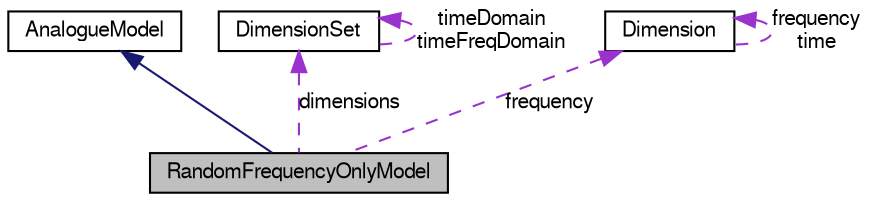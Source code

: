 digraph G
{
  edge [fontname="FreeSans",fontsize="10",labelfontname="FreeSans",labelfontsize="10"];
  node [fontname="FreeSans",fontsize="10",shape=record];
  Node1 [label="RandomFrequencyOnlyModel",height=0.2,width=0.4,color="black", fillcolor="grey75", style="filled" fontcolor="black"];
  Node2 -> Node1 [dir=back,color="midnightblue",fontsize="10",style="solid",fontname="FreeSans"];
  Node2 [label="AnalogueModel",height=0.2,width=0.4,color="black", fillcolor="white", style="filled",URL="$a00007.html",tooltip="Interface for the analogue models of the physical layer."];
  Node3 -> Node1 [dir=back,color="darkorchid3",fontsize="10",style="dashed",label="dimensions",fontname="FreeSans"];
  Node3 [label="DimensionSet",height=0.2,width=0.4,color="black", fillcolor="white", style="filled",URL="$a00084.html",tooltip="Represents a set of dimensions which is used to define over which dimensions a mapping..."];
  Node3 -> Node3 [dir=back,color="darkorchid3",fontsize="10",style="dashed",label="timeDomain\ntimeFreqDomain",fontname="FreeSans"];
  Node4 -> Node1 [dir=back,color="darkorchid3",fontsize="10",style="dashed",label="frequency",fontname="FreeSans"];
  Node4 [label="Dimension",height=0.2,width=0.4,color="black", fillcolor="white", style="filled",URL="$a00083.html",tooltip="Specifies a dimension for mappings (like time, frequency, etc.)."];
  Node4 -> Node4 [dir=back,color="darkorchid3",fontsize="10",style="dashed",label="frequency\ntime",fontname="FreeSans"];
}
